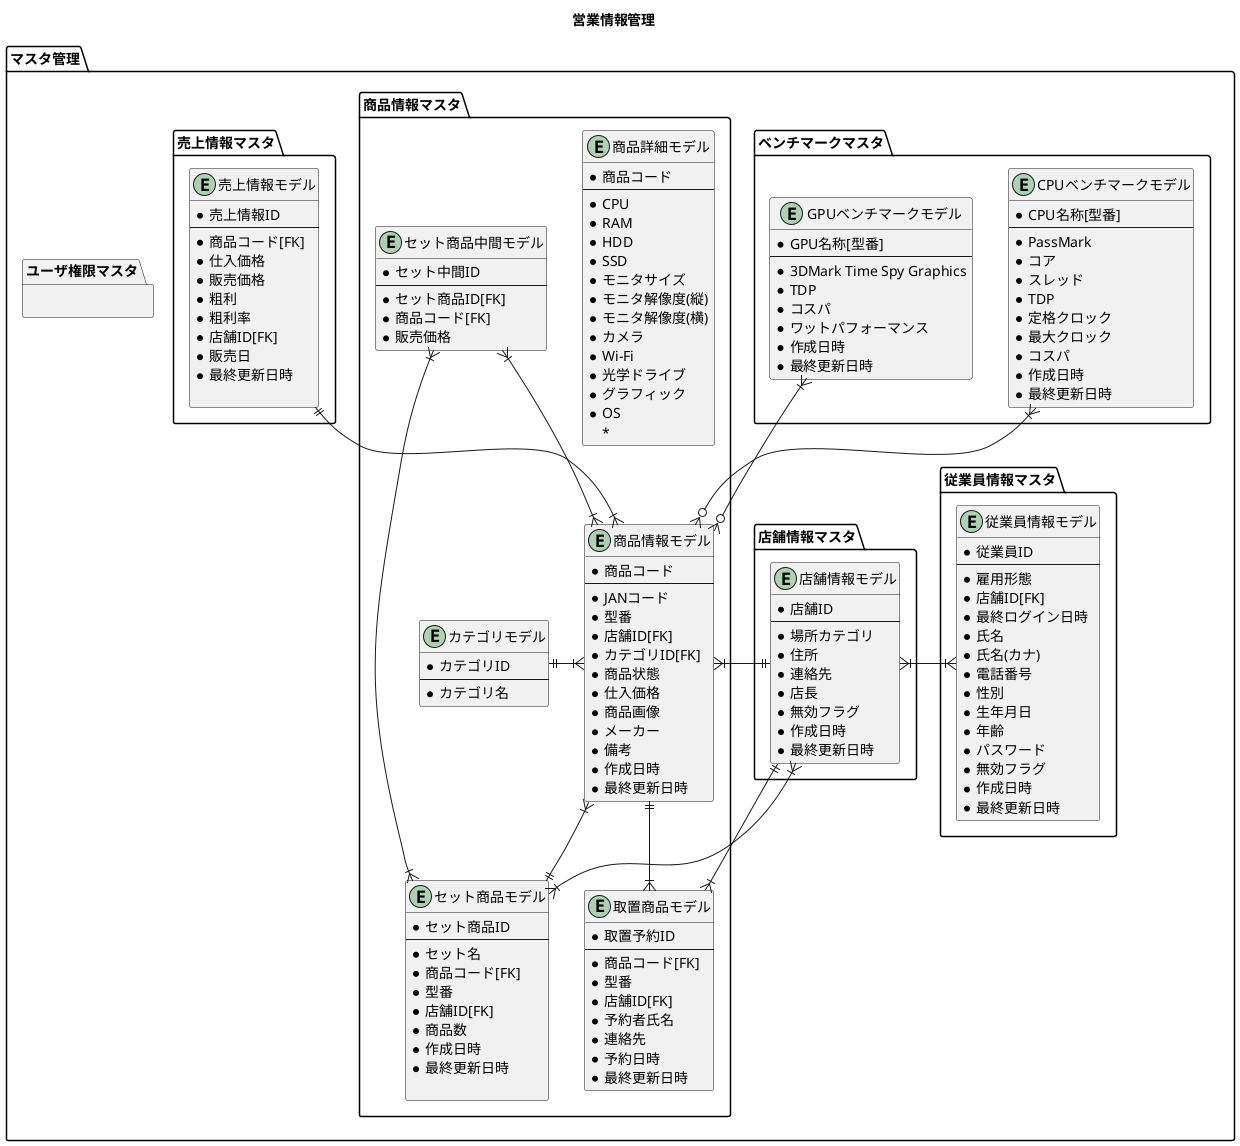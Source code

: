 @startuml ER図
' left to right direction

title 営業情報管理


package "マスタ管理" as mastermana {
  package "従業員情報マスタ"{
    entity "従業員情報モデル" as M02{
      *従業員ID
      --
      *雇用形態
      ' 0 : 管理者  1 : 正規社員  2 : 非正規社員
      *店舗ID[FK]
      *最終ログイン日時
      *氏名
      *氏名(カナ)
      *電話番号
      *性別
      *生年月日
      *年齢
      *パスワード
      *無効フラグ
      *作成日時
      *最終更新日時
    }
    ' entity "CustomUserモデル" as M03{
    '   *従業員ID[FK]
    '   --
    ' }
  }
  package "店舗情報マスタ"{
    entity "店舗情報モデル" as M04{
      *店舗ID
      --
      *場所カテゴリ
      ' 0 : 店舗  1 : 倉庫
      *住所
      *連絡先
      *店長
      *無効フラグ
      *作成日時
      *最終更新日時
    }
  }
  package "ユーザ権限マスタ"{
  }
  package "商品情報マスタ"{
    entity "商品情報モデル" as M01 {
      *商品コード
      --
      *JANコード
      *型番
      ' 在庫場所
      *店舗ID[FK]
      *カテゴリID[FK]
      *商品状態
      ' 0 : 販売中  1 : 販売済  2 : 修理中  3 : 取置
      *仕入価格
      *商品画像
      *メーカー
      *備考
      *作成日時
      *最終更新日時
    }
    entity "商品詳細モデル" as M100000{
      *商品コード
      --
      *CPU
      *RAM
      *HDD
      *SSD
      *モニタサイズ
      *モニタ解像度(縦)
      *モニタ解像度(横)
      *カメラ
      ' 0:無 1:有
      *Wi-Fi
      ' 0:無 1:有
      *光学ドライブ
      ' 0:無 1:有
      *グラフィック
      *OS
      *
    }

    entity "セット商品モデル" as M14{
      *セット商品ID
      --
      *セット名
      *商品コード[FK]
      *型番
      *店舗ID[FK]
      *商品数
      *作成日時
      *最終更新日時
      
    }
    entity "セット商品中間モデル" as M16{
      *セット中間ID
      --
      *セット商品ID[FK]
      *商品コード[FK]
      *販売価格
    }
    entity "取置商品モデル" as M07{
      *取置予約ID
      --
      *商品コード[FK]
      *型番
      *店舗ID[FK]
      *予約者氏名
      *連絡先
      *予約日時
      *最終更新日時
    }
    entity "カテゴリモデル" as M10 {
      *カテゴリID
      --
      *カテゴリ名
    }
    ' entity "商品状態モデル" as M11 {
    '   *商品状態
    '   --
    ' }
    
  }
  package "ベンチマークマスタ"{
    entity "CPUベンチマークモデル" as M08 {
      *CPU名称[型番]
      --
      *PassMark
      *コア
      *スレッド
      *TDP
      *定格クロック
      *最大クロック
      *コスパ
      *作成日時
      *最終更新日時
    }
    entity "GPUベンチマークモデル" as M09 {
      *GPU名称[型番]
      --
      *3DMark Time Spy Graphics
      *TDP
      *コスパ
      *ワットパフォーマンス
      *作成日時
      *最終更新日時
    }
  }
  package "売上情報マスタ" {
    entity "売上情報モデル" as M06{
      *売上情報ID
      --
      *商品コード[FK]
      *仕入価格
      *販売価格
      *粗利
      *粗利率
      *店舗ID[FK]
      *販売日
      *最終更新日時
      
    }
  }
}

' package "勤務店舗状況編集"{
'   entity "勤務状況モデル" as M15{
'     *従業員ID[FK]
'     --
'     *従業員名[FK]
'     *勤務店舗名[FK]
'     *勤務フラグ
'     *最終更新日時
    
'   }
' }

' ベンチマークマスタ -[hidden]up- 商品情報マスタ
' 店舗情報マスタ -[hidden]left- 商品情報マスタ


M02 }|-r-|{ M04
M08 }|--o{ M01
M09 }|--o{ M01
M16 }|--|{ M01
M16 }|--|{ M14
M01 ||-d-|{ M07
M07 }|--|| M04
M04 }|--|{ M14
M06 ||--|{ M01
M10 ||-r-|{ M01
M04 ||--|{ M01 
M14 ||-u-|{ M01 



' M08 -[hidden]down- M09

' セット一覧}|--o|セット
' セット一覧}|-r-||カテゴリ
' セット||-r-||新規
' セット||-d-||編集
' セット||-l-||詳細
' 従業員 }|-d-|| M05
' M05 ||-d-|{ ベンチマーク
' M05 ||-d-o{ セット一覧
' M05 ||-d-o{ 店舗



' セット商品情報}|-d-||倉庫情報

' 倉庫情報||-d-o{取置商品情報
' 倉庫情報||-r-{ベンチマーク情報2
' 取置商品情報||-d-||見積情報2
' 見積情報2||-d-||売上情報



' M03 ||-r-|{ 勤務店舗
' M03 ||--|{ 従業員情報2
' M03 ||-d-|{ 店舗情報2

' 店舗情報2||-d-||店舗
' ベンチマーク||-d-o{ベンチマーク情報2






' entity Meta{
'     -保留
' }

' itemmana -[hidden]- huremana
' mastermana -[hidden]down- itemmana
' mastermana -[hidden]down- huremana

' 要素の書き出しから


' CustomUser +-- Meta
@enduml
